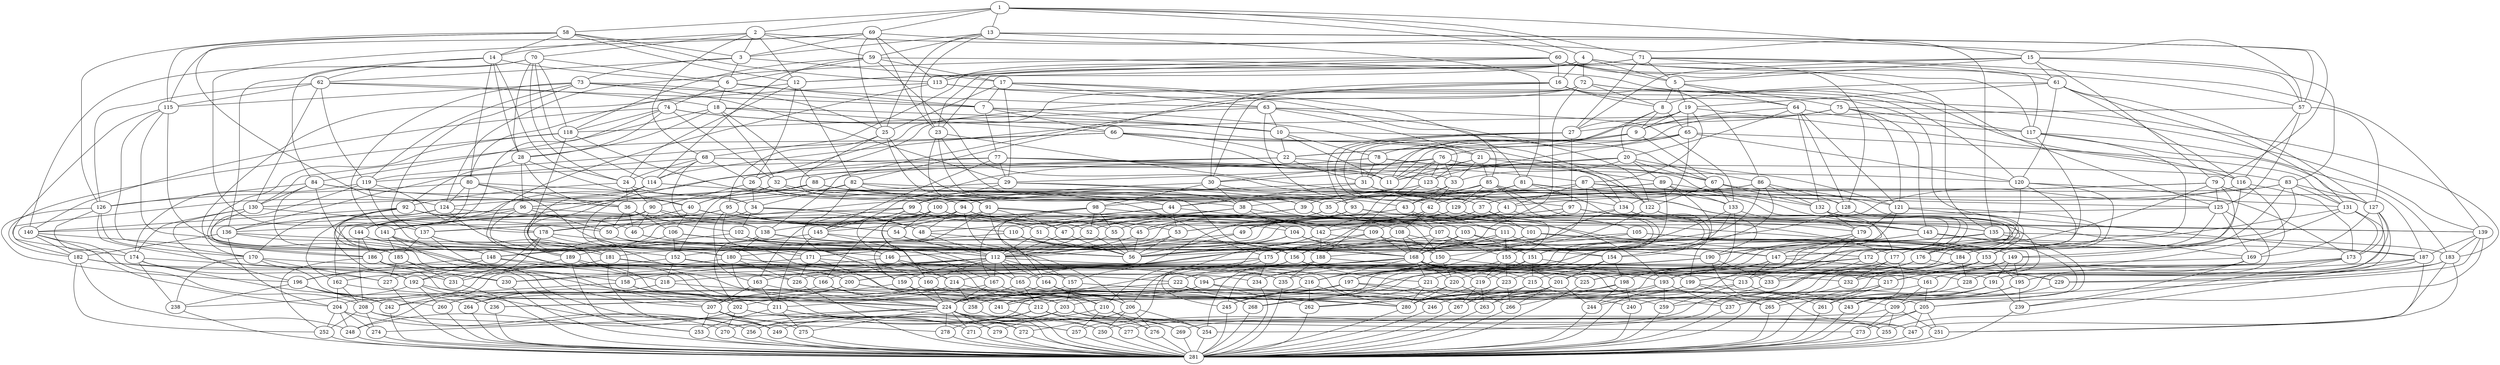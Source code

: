 graph {
  1 -- 2;
  1 -- 4;
  1 -- 13;
  1 -- 15;
  1 -- 58;
  1 -- 60;
  1 -- 69;
  1 -- 71;
  2 -- 3;
  2 -- 12;
  2 -- 14;
  2 -- 57;
  2 -- 59;
  2 -- 68;
  2 -- 70;
  4 -- 5;
  4 -- 12;
  4 -- 16;
  4 -- 57;
  4 -- 61;
  4 -- 68;
  4 -- 72;
  13 -- 3;
  13 -- 23;
  13 -- 25;
  13 -- 57;
  13 -- 59;
  13 -- 79;
  13 -- 81;
  15 -- 5;
  15 -- 23;
  15 -- 27;
  15 -- 57;
  15 -- 61;
  15 -- 79;
  15 -- 83;
  58 -- 3;
  58 -- 12;
  58 -- 14;
  58 -- 113;
  58 -- 115;
  58 -- 124;
  58 -- 126;
  60 -- 5;
  60 -- 12;
  60 -- 16;
  60 -- 113;
  60 -- 117;
  60 -- 124;
  60 -- 128;
  69 -- 3;
  69 -- 23;
  69 -- 25;
  69 -- 113;
  69 -- 115;
  69 -- 135;
  69 -- 137;
  71 -- 5;
  71 -- 23;
  71 -- 27;
  71 -- 113;
  71 -- 117;
  71 -- 135;
  71 -- 139;
  3 -- 6;
  3 -- 17;
  3 -- 62;
  3 -- 73;
  12 -- 24;
  12 -- 26;
  12 -- 80;
  12 -- 82;
  14 -- 6;
  14 -- 24;
  14 -- 28;
  14 -- 62;
  14 -- 80;
  14 -- 84;
  57 -- 114;
  57 -- 116;
  57 -- 125;
  57 -- 127;
  59 -- 6;
  59 -- 17;
  59 -- 114;
  59 -- 118;
  59 -- 125;
  59 -- 129;
  68 -- 24;
  68 -- 26;
  68 -- 114;
  68 -- 116;
  68 -- 136;
  68 -- 138;
  70 -- 6;
  70 -- 24;
  70 -- 28;
  70 -- 114;
  70 -- 118;
  70 -- 136;
  70 -- 140;
  6 -- 7;
  6 -- 18;
  6 -- 63;
  6 -- 74;
  17 -- 7;
  17 -- 25;
  17 -- 29;
  17 -- 63;
  17 -- 81;
  17 -- 85;
  62 -- 7;
  62 -- 18;
  62 -- 115;
  62 -- 119;
  62 -- 126;
  62 -- 130;
  73 -- 7;
  73 -- 25;
  73 -- 29;
  73 -- 115;
  73 -- 119;
  73 -- 137;
  73 -- 141;
  5 -- 8;
  5 -- 19;
  5 -- 64;
  5 -- 75;
  16 -- 8;
  16 -- 26;
  16 -- 30;
  16 -- 64;
  16 -- 82;
  16 -- 86;
  61 -- 8;
  61 -- 19;
  61 -- 116;
  61 -- 120;
  61 -- 127;
  61 -- 131;
  72 -- 8;
  72 -- 26;
  72 -- 30;
  72 -- 116;
  72 -- 120;
  72 -- 138;
  72 -- 142;
  8 -- 9;
  8 -- 20;
  8 -- 65;
  8 -- 76;
  19 -- 9;
  19 -- 27;
  19 -- 31;
  19 -- 65;
  19 -- 83;
  19 -- 87;
  64 -- 9;
  64 -- 20;
  64 -- 117;
  64 -- 121;
  64 -- 128;
  64 -- 132;
  75 -- 9;
  75 -- 27;
  75 -- 31;
  75 -- 117;
  75 -- 121;
  75 -- 139;
  75 -- 143;
  7 -- 10;
  7 -- 21;
  7 -- 66;
  7 -- 77;
  18 -- 10;
  18 -- 28;
  18 -- 32;
  18 -- 66;
  18 -- 84;
  18 -- 88;
  63 -- 10;
  63 -- 21;
  63 -- 118;
  63 -- 122;
  63 -- 129;
  63 -- 133;
  74 -- 10;
  74 -- 28;
  74 -- 32;
  74 -- 118;
  74 -- 122;
  74 -- 140;
  74 -- 144;
  10 -- 11;
  10 -- 22;
  10 -- 67;
  10 -- 78;
  21 -- 11;
  21 -- 29;
  21 -- 33;
  21 -- 67;
  21 -- 85;
  21 -- 89;
  66 -- 11;
  66 -- 22;
  66 -- 119;
  66 -- 123;
  66 -- 130;
  66 -- 134;
  77 -- 11;
  77 -- 29;
  77 -- 33;
  77 -- 119;
  77 -- 123;
  77 -- 141;
  77 -- 145;
  9 -- 11;
  9 -- 22;
  9 -- 67;
  9 -- 78;
  20 -- 11;
  20 -- 30;
  20 -- 33;
  20 -- 67;
  20 -- 86;
  20 -- 89;
  65 -- 11;
  65 -- 22;
  65 -- 120;
  65 -- 123;
  65 -- 131;
  65 -- 134;
  76 -- 11;
  76 -- 30;
  76 -- 33;
  76 -- 120;
  76 -- 123;
  76 -- 142;
  76 -- 145;
  22 -- 31;
  22 -- 32;
  22 -- 87;
  22 -- 88;
  67 -- 121;
  67 -- 122;
  67 -- 132;
  67 -- 133;
  78 -- 31;
  78 -- 32;
  78 -- 121;
  78 -- 122;
  78 -- 143;
  78 -- 144;
  24 -- 34;
  24 -- 36;
  24 -- 90;
  24 -- 92;
  26 -- 34;
  26 -- 38;
  26 -- 90;
  26 -- 94;
  80 -- 34;
  80 -- 36;
  80 -- 124;
  80 -- 126;
  80 -- 146;
  80 -- 148;
  82 -- 34;
  82 -- 38;
  82 -- 124;
  82 -- 128;
  82 -- 146;
  82 -- 150;
  23 -- 35;
  23 -- 37;
  23 -- 91;
  23 -- 93;
  25 -- 35;
  25 -- 39;
  25 -- 91;
  25 -- 95;
  79 -- 35;
  79 -- 37;
  79 -- 125;
  79 -- 127;
  79 -- 147;
  79 -- 149;
  81 -- 35;
  81 -- 39;
  81 -- 125;
  81 -- 129;
  81 -- 147;
  81 -- 151;
  28 -- 36;
  28 -- 40;
  28 -- 92;
  28 -- 96;
  84 -- 36;
  84 -- 40;
  84 -- 126;
  84 -- 130;
  84 -- 148;
  84 -- 152;
  27 -- 37;
  27 -- 41;
  27 -- 93;
  27 -- 97;
  83 -- 37;
  83 -- 41;
  83 -- 127;
  83 -- 131;
  83 -- 149;
  83 -- 153;
  30 -- 38;
  30 -- 42;
  30 -- 94;
  30 -- 98;
  86 -- 38;
  86 -- 42;
  86 -- 128;
  86 -- 132;
  86 -- 150;
  86 -- 154;
  29 -- 39;
  29 -- 43;
  29 -- 95;
  29 -- 99;
  85 -- 39;
  85 -- 43;
  85 -- 129;
  85 -- 133;
  85 -- 151;
  85 -- 155;
  32 -- 40;
  32 -- 44;
  32 -- 96;
  32 -- 100;
  88 -- 40;
  88 -- 44;
  88 -- 130;
  88 -- 134;
  88 -- 152;
  88 -- 156;
  31 -- 41;
  31 -- 44;
  31 -- 97;
  31 -- 100;
  87 -- 41;
  87 -- 44;
  87 -- 131;
  87 -- 134;
  87 -- 153;
  87 -- 156;
  33 -- 42;
  33 -- 43;
  33 -- 98;
  33 -- 99;
  89 -- 42;
  89 -- 43;
  89 -- 132;
  89 -- 133;
  89 -- 154;
  89 -- 155;
  35 -- 45;
  35 -- 47;
  35 -- 101;
  35 -- 103;
  37 -- 45;
  37 -- 49;
  37 -- 101;
  37 -- 105;
  91 -- 45;
  91 -- 47;
  91 -- 135;
  91 -- 137;
  91 -- 157;
  91 -- 159;
  93 -- 45;
  93 -- 49;
  93 -- 135;
  93 -- 139;
  93 -- 157;
  93 -- 161;
  34 -- 46;
  34 -- 48;
  34 -- 102;
  34 -- 104;
  36 -- 46;
  36 -- 50;
  36 -- 102;
  36 -- 106;
  90 -- 46;
  90 -- 48;
  90 -- 136;
  90 -- 138;
  90 -- 158;
  90 -- 160;
  92 -- 46;
  92 -- 50;
  92 -- 136;
  92 -- 140;
  92 -- 158;
  92 -- 162;
  39 -- 47;
  39 -- 51;
  39 -- 103;
  39 -- 107;
  95 -- 47;
  95 -- 51;
  95 -- 137;
  95 -- 141;
  95 -- 159;
  95 -- 163;
  38 -- 48;
  38 -- 52;
  38 -- 104;
  38 -- 108;
  94 -- 48;
  94 -- 52;
  94 -- 138;
  94 -- 142;
  94 -- 160;
  94 -- 164;
  41 -- 49;
  41 -- 53;
  41 -- 105;
  41 -- 109;
  97 -- 49;
  97 -- 53;
  97 -- 139;
  97 -- 143;
  97 -- 161;
  97 -- 165;
  40 -- 50;
  40 -- 54;
  40 -- 106;
  40 -- 110;
  96 -- 50;
  96 -- 54;
  96 -- 140;
  96 -- 144;
  96 -- 162;
  96 -- 166;
  43 -- 51;
  43 -- 55;
  43 -- 107;
  43 -- 111;
  99 -- 51;
  99 -- 55;
  99 -- 141;
  99 -- 145;
  99 -- 163;
  99 -- 167;
  42 -- 52;
  42 -- 55;
  42 -- 108;
  42 -- 111;
  98 -- 52;
  98 -- 55;
  98 -- 142;
  98 -- 145;
  98 -- 164;
  98 -- 167;
  44 -- 53;
  44 -- 54;
  44 -- 109;
  44 -- 110;
  100 -- 53;
  100 -- 54;
  100 -- 143;
  100 -- 144;
  100 -- 165;
  100 -- 166;
  46 -- 56;
  46 -- 112;
  48 -- 56;
  48 -- 112;
  102 -- 56;
  102 -- 146;
  102 -- 148;
  102 -- 168;
  104 -- 56;
  104 -- 146;
  104 -- 150;
  104 -- 168;
  45 -- 56;
  45 -- 112;
  47 -- 56;
  47 -- 112;
  101 -- 56;
  101 -- 147;
  101 -- 149;
  101 -- 168;
  103 -- 56;
  103 -- 147;
  103 -- 151;
  103 -- 168;
  50 -- 56;
  50 -- 112;
  106 -- 56;
  106 -- 148;
  106 -- 152;
  106 -- 168;
  49 -- 56;
  49 -- 112;
  105 -- 56;
  105 -- 149;
  105 -- 153;
  105 -- 168;
  52 -- 56;
  52 -- 112;
  108 -- 56;
  108 -- 150;
  108 -- 154;
  108 -- 168;
  51 -- 56;
  51 -- 112;
  107 -- 56;
  107 -- 151;
  107 -- 155;
  107 -- 168;
  54 -- 56;
  54 -- 112;
  110 -- 56;
  110 -- 152;
  110 -- 156;
  110 -- 168;
  53 -- 56;
  53 -- 112;
  109 -- 56;
  109 -- 153;
  109 -- 156;
  109 -- 168;
  55 -- 56;
  55 -- 112;
  111 -- 56;
  111 -- 154;
  111 -- 155;
  111 -- 168;
  112 -- 157;
  112 -- 158;
  112 -- 159;
  112 -- 160;
  112 -- 161;
  112 -- 162;
  112 -- 163;
  112 -- 164;
  112 -- 165;
  112 -- 166;
  112 -- 167;
  114 -- 169;
  114 -- 171;
  114 -- 180;
  114 -- 182;
  116 -- 169;
  116 -- 173;
  116 -- 180;
  116 -- 184;
  125 -- 169;
  125 -- 171;
  125 -- 191;
  125 -- 193;
  127 -- 169;
  127 -- 173;
  127 -- 191;
  127 -- 195;
  113 -- 170;
  113 -- 172;
  113 -- 181;
  113 -- 183;
  115 -- 170;
  115 -- 174;
  115 -- 181;
  115 -- 185;
  124 -- 170;
  124 -- 172;
  124 -- 192;
  124 -- 194;
  126 -- 170;
  126 -- 174;
  126 -- 192;
  126 -- 196;
  118 -- 171;
  118 -- 175;
  118 -- 182;
  118 -- 186;
  129 -- 171;
  129 -- 175;
  129 -- 193;
  129 -- 197;
  117 -- 172;
  117 -- 176;
  117 -- 183;
  117 -- 187;
  128 -- 172;
  128 -- 176;
  128 -- 194;
  128 -- 198;
  120 -- 173;
  120 -- 177;
  120 -- 184;
  120 -- 188;
  131 -- 173;
  131 -- 177;
  131 -- 195;
  131 -- 199;
  119 -- 174;
  119 -- 178;
  119 -- 185;
  119 -- 189;
  130 -- 174;
  130 -- 178;
  130 -- 196;
  130 -- 200;
  122 -- 175;
  122 -- 179;
  122 -- 186;
  122 -- 190;
  133 -- 175;
  133 -- 179;
  133 -- 197;
  133 -- 201;
  121 -- 176;
  121 -- 179;
  121 -- 187;
  121 -- 190;
  132 -- 176;
  132 -- 179;
  132 -- 198;
  132 -- 201;
  123 -- 177;
  123 -- 178;
  123 -- 188;
  123 -- 189;
  134 -- 177;
  134 -- 178;
  134 -- 199;
  134 -- 200;
  136 -- 180;
  136 -- 182;
  136 -- 202;
  136 -- 204;
  138 -- 180;
  138 -- 184;
  138 -- 202;
  138 -- 206;
  135 -- 181;
  135 -- 183;
  135 -- 203;
  135 -- 205;
  137 -- 181;
  137 -- 185;
  137 -- 203;
  137 -- 207;
  140 -- 182;
  140 -- 186;
  140 -- 204;
  140 -- 208;
  139 -- 183;
  139 -- 187;
  139 -- 205;
  139 -- 209;
  142 -- 184;
  142 -- 188;
  142 -- 206;
  142 -- 210;
  141 -- 185;
  141 -- 189;
  141 -- 207;
  141 -- 211;
  144 -- 186;
  144 -- 190;
  144 -- 208;
  144 -- 212;
  143 -- 187;
  143 -- 190;
  143 -- 209;
  143 -- 212;
  145 -- 188;
  145 -- 189;
  145 -- 210;
  145 -- 211;
  147 -- 191;
  147 -- 193;
  147 -- 213;
  147 -- 215;
  149 -- 191;
  149 -- 195;
  149 -- 213;
  149 -- 217;
  146 -- 192;
  146 -- 194;
  146 -- 214;
  146 -- 216;
  148 -- 192;
  148 -- 196;
  148 -- 214;
  148 -- 218;
  151 -- 193;
  151 -- 197;
  151 -- 215;
  151 -- 219;
  150 -- 194;
  150 -- 198;
  150 -- 216;
  150 -- 220;
  153 -- 195;
  153 -- 199;
  153 -- 217;
  153 -- 221;
  152 -- 196;
  152 -- 200;
  152 -- 218;
  152 -- 222;
  155 -- 197;
  155 -- 201;
  155 -- 219;
  155 -- 223;
  154 -- 198;
  154 -- 201;
  154 -- 220;
  154 -- 223;
  156 -- 199;
  156 -- 200;
  156 -- 221;
  156 -- 222;
  158 -- 202;
  158 -- 204;
  158 -- 224;
  160 -- 202;
  160 -- 206;
  160 -- 224;
  157 -- 203;
  157 -- 205;
  157 -- 224;
  159 -- 203;
  159 -- 207;
  159 -- 224;
  162 -- 204;
  162 -- 208;
  162 -- 224;
  161 -- 205;
  161 -- 209;
  161 -- 224;
  164 -- 206;
  164 -- 210;
  164 -- 224;
  163 -- 207;
  163 -- 211;
  163 -- 224;
  166 -- 208;
  166 -- 212;
  166 -- 224;
  165 -- 209;
  165 -- 212;
  165 -- 224;
  167 -- 210;
  167 -- 211;
  167 -- 224;
  168 -- 213;
  168 -- 214;
  168 -- 215;
  168 -- 216;
  168 -- 217;
  168 -- 218;
  168 -- 219;
  168 -- 220;
  168 -- 221;
  168 -- 222;
  168 -- 223;
  170 -- 225;
  170 -- 227;
  170 -- 236;
  170 -- 238;
  172 -- 225;
  172 -- 229;
  172 -- 236;
  172 -- 240;
  181 -- 225;
  181 -- 227;
  181 -- 247;
  181 -- 249;
  183 -- 225;
  183 -- 229;
  183 -- 247;
  183 -- 251;
  169 -- 226;
  169 -- 228;
  169 -- 237;
  169 -- 239;
  171 -- 226;
  171 -- 230;
  171 -- 237;
  171 -- 241;
  180 -- 226;
  180 -- 228;
  180 -- 248;
  180 -- 250;
  182 -- 226;
  182 -- 230;
  182 -- 248;
  182 -- 252;
  174 -- 227;
  174 -- 231;
  174 -- 238;
  174 -- 242;
  185 -- 227;
  185 -- 231;
  185 -- 249;
  185 -- 253;
  173 -- 228;
  173 -- 232;
  173 -- 239;
  173 -- 243;
  184 -- 228;
  184 -- 232;
  184 -- 250;
  184 -- 254;
  176 -- 229;
  176 -- 233;
  176 -- 240;
  176 -- 244;
  187 -- 229;
  187 -- 233;
  187 -- 251;
  187 -- 255;
  175 -- 230;
  175 -- 234;
  175 -- 241;
  175 -- 245;
  186 -- 230;
  186 -- 234;
  186 -- 252;
  186 -- 256;
  178 -- 231;
  178 -- 235;
  178 -- 242;
  178 -- 246;
  189 -- 231;
  189 -- 235;
  189 -- 253;
  189 -- 257;
  177 -- 232;
  177 -- 235;
  177 -- 243;
  177 -- 246;
  188 -- 232;
  188 -- 235;
  188 -- 254;
  188 -- 257;
  179 -- 233;
  179 -- 234;
  179 -- 244;
  179 -- 245;
  190 -- 233;
  190 -- 234;
  190 -- 255;
  190 -- 256;
  192 -- 236;
  192 -- 238;
  192 -- 258;
  192 -- 260;
  194 -- 236;
  194 -- 240;
  194 -- 258;
  194 -- 262;
  191 -- 237;
  191 -- 239;
  191 -- 259;
  191 -- 261;
  193 -- 237;
  193 -- 241;
  193 -- 259;
  193 -- 263;
  196 -- 238;
  196 -- 242;
  196 -- 260;
  196 -- 264;
  195 -- 239;
  195 -- 243;
  195 -- 261;
  195 -- 265;
  198 -- 240;
  198 -- 244;
  198 -- 262;
  198 -- 266;
  197 -- 241;
  197 -- 245;
  197 -- 263;
  197 -- 267;
  200 -- 242;
  200 -- 246;
  200 -- 264;
  200 -- 268;
  199 -- 243;
  199 -- 246;
  199 -- 265;
  199 -- 268;
  201 -- 244;
  201 -- 245;
  201 -- 266;
  201 -- 267;
  203 -- 247;
  203 -- 249;
  203 -- 269;
  203 -- 271;
  205 -- 247;
  205 -- 251;
  205 -- 269;
  205 -- 273;
  202 -- 248;
  202 -- 250;
  202 -- 270;
  202 -- 272;
  204 -- 248;
  204 -- 252;
  204 -- 270;
  204 -- 274;
  207 -- 249;
  207 -- 253;
  207 -- 271;
  207 -- 275;
  206 -- 250;
  206 -- 254;
  206 -- 272;
  206 -- 276;
  209 -- 251;
  209 -- 255;
  209 -- 273;
  209 -- 277;
  208 -- 252;
  208 -- 256;
  208 -- 274;
  208 -- 278;
  211 -- 253;
  211 -- 257;
  211 -- 275;
  211 -- 279;
  210 -- 254;
  210 -- 257;
  210 -- 276;
  210 -- 279;
  212 -- 255;
  212 -- 256;
  212 -- 277;
  212 -- 278;
  214 -- 258;
  214 -- 260;
  214 -- 280;
  216 -- 258;
  216 -- 262;
  216 -- 280;
  213 -- 259;
  213 -- 261;
  213 -- 280;
  215 -- 259;
  215 -- 263;
  215 -- 280;
  218 -- 260;
  218 -- 264;
  218 -- 280;
  217 -- 261;
  217 -- 265;
  217 -- 280;
  220 -- 262;
  220 -- 266;
  220 -- 280;
  219 -- 263;
  219 -- 267;
  219 -- 280;
  222 -- 264;
  222 -- 268;
  222 -- 280;
  221 -- 265;
  221 -- 268;
  221 -- 280;
  223 -- 266;
  223 -- 267;
  223 -- 280;
  224 -- 269;
  224 -- 270;
  224 -- 271;
  224 -- 272;
  224 -- 273;
  224 -- 274;
  224 -- 275;
  224 -- 276;
  224 -- 277;
  224 -- 278;
  224 -- 279;
  226 -- 281;
  228 -- 281;
  237 -- 281;
  239 -- 281;
  225 -- 281;
  227 -- 281;
  236 -- 281;
  238 -- 281;
  230 -- 281;
  241 -- 281;
  229 -- 281;
  240 -- 281;
  232 -- 281;
  243 -- 281;
  231 -- 281;
  242 -- 281;
  234 -- 281;
  245 -- 281;
  233 -- 281;
  244 -- 281;
  235 -- 281;
  246 -- 281;
  248 -- 281;
  250 -- 281;
  247 -- 281;
  249 -- 281;
  252 -- 281;
  251 -- 281;
  254 -- 281;
  253 -- 281;
  256 -- 281;
  255 -- 281;
  257 -- 281;
  259 -- 281;
  261 -- 281;
  258 -- 281;
  260 -- 281;
  263 -- 281;
  262 -- 281;
  265 -- 281;
  264 -- 281;
  267 -- 281;
  266 -- 281;
  268 -- 281;
  270 -- 281;
  272 -- 281;
  269 -- 281;
  271 -- 281;
  274 -- 281;
  273 -- 281;
  276 -- 281;
  275 -- 281;
  278 -- 281;
  277 -- 281;
  279 -- 281;
  280 -- 281;
}
